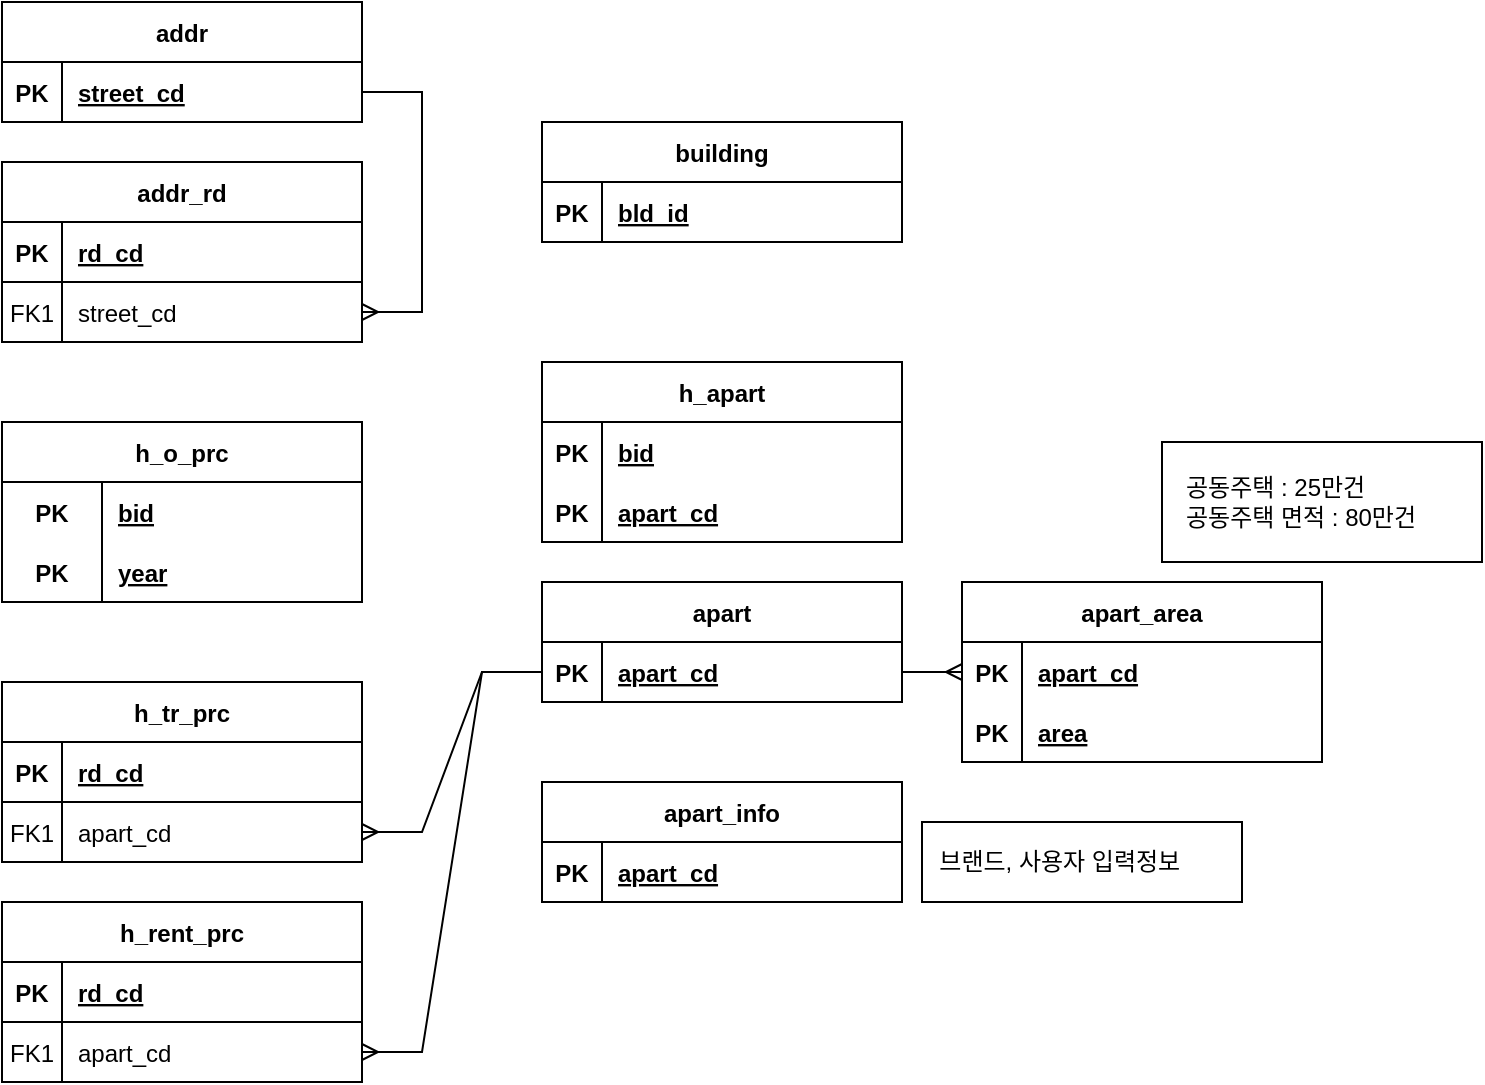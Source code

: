 <mxfile version="20.8.20" type="github">
  <diagram id="R2lEEEUBdFMjLlhIrx00" name="Page-1">
    <mxGraphModel dx="1432" dy="1274" grid="1" gridSize="10" guides="1" tooltips="1" connect="1" arrows="1" fold="1" page="1" pageScale="1" pageWidth="850" pageHeight="1100" math="0" shadow="0" extFonts="Permanent Marker^https://fonts.googleapis.com/css?family=Permanent+Marker">
      <root>
        <mxCell id="0" />
        <mxCell id="1" parent="0" />
        <mxCell id="-ggHHV8EM3TXK7Dv3C-z-1" value="addr" style="shape=table;startSize=30;container=1;collapsible=1;childLayout=tableLayout;fixedRows=1;rowLines=0;fontStyle=1;align=center;resizeLast=1;" vertex="1" parent="1">
          <mxGeometry x="60" y="60" width="180" height="60" as="geometry" />
        </mxCell>
        <mxCell id="-ggHHV8EM3TXK7Dv3C-z-2" value="" style="shape=tableRow;horizontal=0;startSize=0;swimlaneHead=0;swimlaneBody=0;fillColor=none;collapsible=0;dropTarget=0;points=[[0,0.5],[1,0.5]];portConstraint=eastwest;top=0;left=0;right=0;bottom=1;" vertex="1" parent="-ggHHV8EM3TXK7Dv3C-z-1">
          <mxGeometry y="30" width="180" height="30" as="geometry" />
        </mxCell>
        <mxCell id="-ggHHV8EM3TXK7Dv3C-z-3" value="PK" style="shape=partialRectangle;connectable=0;fillColor=none;top=0;left=0;bottom=0;right=0;fontStyle=1;overflow=hidden;" vertex="1" parent="-ggHHV8EM3TXK7Dv3C-z-2">
          <mxGeometry width="30" height="30" as="geometry">
            <mxRectangle width="30" height="30" as="alternateBounds" />
          </mxGeometry>
        </mxCell>
        <mxCell id="-ggHHV8EM3TXK7Dv3C-z-4" value="street_cd" style="shape=partialRectangle;connectable=0;fillColor=none;top=0;left=0;bottom=0;right=0;align=left;spacingLeft=6;fontStyle=5;overflow=hidden;" vertex="1" parent="-ggHHV8EM3TXK7Dv3C-z-2">
          <mxGeometry x="30" width="150" height="30" as="geometry">
            <mxRectangle width="150" height="30" as="alternateBounds" />
          </mxGeometry>
        </mxCell>
        <mxCell id="-ggHHV8EM3TXK7Dv3C-z-18" value="addr_rd" style="shape=table;startSize=30;container=1;collapsible=1;childLayout=tableLayout;fixedRows=1;rowLines=0;fontStyle=1;align=center;resizeLast=1;" vertex="1" parent="1">
          <mxGeometry x="60" y="140" width="180" height="90" as="geometry" />
        </mxCell>
        <mxCell id="-ggHHV8EM3TXK7Dv3C-z-19" value="" style="shape=partialRectangle;collapsible=0;dropTarget=0;pointerEvents=0;fillColor=none;points=[[0,0.5],[1,0.5]];portConstraint=eastwest;top=0;left=0;right=0;bottom=1;" vertex="1" parent="-ggHHV8EM3TXK7Dv3C-z-18">
          <mxGeometry y="30" width="180" height="30" as="geometry" />
        </mxCell>
        <mxCell id="-ggHHV8EM3TXK7Dv3C-z-20" value="PK" style="shape=partialRectangle;overflow=hidden;connectable=0;fillColor=none;top=0;left=0;bottom=0;right=0;fontStyle=1;" vertex="1" parent="-ggHHV8EM3TXK7Dv3C-z-19">
          <mxGeometry width="30" height="30" as="geometry">
            <mxRectangle width="30" height="30" as="alternateBounds" />
          </mxGeometry>
        </mxCell>
        <mxCell id="-ggHHV8EM3TXK7Dv3C-z-21" value="rd_cd" style="shape=partialRectangle;overflow=hidden;connectable=0;fillColor=none;top=0;left=0;bottom=0;right=0;align=left;spacingLeft=6;fontStyle=5;" vertex="1" parent="-ggHHV8EM3TXK7Dv3C-z-19">
          <mxGeometry x="30" width="150" height="30" as="geometry">
            <mxRectangle width="150" height="30" as="alternateBounds" />
          </mxGeometry>
        </mxCell>
        <mxCell id="-ggHHV8EM3TXK7Dv3C-z-22" value="" style="shape=partialRectangle;collapsible=0;dropTarget=0;pointerEvents=0;fillColor=none;points=[[0,0.5],[1,0.5]];portConstraint=eastwest;top=0;left=0;right=0;bottom=0;" vertex="1" parent="-ggHHV8EM3TXK7Dv3C-z-18">
          <mxGeometry y="60" width="180" height="30" as="geometry" />
        </mxCell>
        <mxCell id="-ggHHV8EM3TXK7Dv3C-z-23" value="FK1" style="shape=partialRectangle;overflow=hidden;connectable=0;fillColor=none;top=0;left=0;bottom=0;right=0;" vertex="1" parent="-ggHHV8EM3TXK7Dv3C-z-22">
          <mxGeometry width="30" height="30" as="geometry">
            <mxRectangle width="30" height="30" as="alternateBounds" />
          </mxGeometry>
        </mxCell>
        <mxCell id="-ggHHV8EM3TXK7Dv3C-z-24" value="street_cd" style="shape=partialRectangle;overflow=hidden;connectable=0;fillColor=none;top=0;left=0;bottom=0;right=0;align=left;spacingLeft=6;" vertex="1" parent="-ggHHV8EM3TXK7Dv3C-z-22">
          <mxGeometry x="30" width="150" height="30" as="geometry">
            <mxRectangle width="150" height="30" as="alternateBounds" />
          </mxGeometry>
        </mxCell>
        <mxCell id="-ggHHV8EM3TXK7Dv3C-z-31" value="" style="edgeStyle=entityRelationEdgeStyle;fontSize=12;html=1;endArrow=ERmany;rounded=0;" edge="1" parent="1" source="-ggHHV8EM3TXK7Dv3C-z-2" target="-ggHHV8EM3TXK7Dv3C-z-22">
          <mxGeometry width="100" height="100" relative="1" as="geometry">
            <mxPoint x="340" y="350" as="sourcePoint" />
            <mxPoint x="440" y="250" as="targetPoint" />
          </mxGeometry>
        </mxCell>
        <mxCell id="-ggHHV8EM3TXK7Dv3C-z-61" value="building" style="shape=table;startSize=30;container=1;collapsible=1;childLayout=tableLayout;fixedRows=1;rowLines=0;fontStyle=1;align=center;resizeLast=1;" vertex="1" parent="1">
          <mxGeometry x="330" y="120" width="180" height="60" as="geometry" />
        </mxCell>
        <mxCell id="-ggHHV8EM3TXK7Dv3C-z-62" value="" style="shape=tableRow;horizontal=0;startSize=0;swimlaneHead=0;swimlaneBody=0;fillColor=none;collapsible=0;dropTarget=0;points=[[0,0.5],[1,0.5]];portConstraint=eastwest;top=0;left=0;right=0;bottom=1;" vertex="1" parent="-ggHHV8EM3TXK7Dv3C-z-61">
          <mxGeometry y="30" width="180" height="30" as="geometry" />
        </mxCell>
        <mxCell id="-ggHHV8EM3TXK7Dv3C-z-63" value="PK" style="shape=partialRectangle;connectable=0;fillColor=none;top=0;left=0;bottom=0;right=0;fontStyle=1;overflow=hidden;" vertex="1" parent="-ggHHV8EM3TXK7Dv3C-z-62">
          <mxGeometry width="30" height="30" as="geometry">
            <mxRectangle width="30" height="30" as="alternateBounds" />
          </mxGeometry>
        </mxCell>
        <mxCell id="-ggHHV8EM3TXK7Dv3C-z-64" value="bld_id" style="shape=partialRectangle;connectable=0;fillColor=none;top=0;left=0;bottom=0;right=0;align=left;spacingLeft=6;fontStyle=5;overflow=hidden;" vertex="1" parent="-ggHHV8EM3TXK7Dv3C-z-62">
          <mxGeometry x="30" width="150" height="30" as="geometry">
            <mxRectangle width="150" height="30" as="alternateBounds" />
          </mxGeometry>
        </mxCell>
        <mxCell id="-ggHHV8EM3TXK7Dv3C-z-76" value="h_o_prc" style="shape=table;startSize=30;container=1;collapsible=1;childLayout=tableLayout;fixedRows=1;rowLines=0;fontStyle=1;align=center;resizeLast=1;" vertex="1" parent="1">
          <mxGeometry x="60" y="270" width="180" height="90" as="geometry" />
        </mxCell>
        <mxCell id="-ggHHV8EM3TXK7Dv3C-z-77" value="" style="shape=tableRow;horizontal=0;startSize=0;swimlaneHead=0;swimlaneBody=0;fillColor=none;collapsible=0;dropTarget=0;points=[[0,0.5],[1,0.5]];portConstraint=eastwest;top=0;left=0;right=0;bottom=0;" vertex="1" parent="-ggHHV8EM3TXK7Dv3C-z-76">
          <mxGeometry y="30" width="180" height="30" as="geometry" />
        </mxCell>
        <mxCell id="-ggHHV8EM3TXK7Dv3C-z-78" value="PK" style="shape=partialRectangle;connectable=0;fillColor=none;top=0;left=0;bottom=0;right=0;fontStyle=1;overflow=hidden;" vertex="1" parent="-ggHHV8EM3TXK7Dv3C-z-77">
          <mxGeometry width="50" height="30" as="geometry">
            <mxRectangle width="50" height="30" as="alternateBounds" />
          </mxGeometry>
        </mxCell>
        <mxCell id="-ggHHV8EM3TXK7Dv3C-z-79" value="bid" style="shape=partialRectangle;connectable=0;fillColor=none;top=0;left=0;bottom=0;right=0;align=left;spacingLeft=6;fontStyle=5;overflow=hidden;" vertex="1" parent="-ggHHV8EM3TXK7Dv3C-z-77">
          <mxGeometry x="50" width="130" height="30" as="geometry">
            <mxRectangle width="130" height="30" as="alternateBounds" />
          </mxGeometry>
        </mxCell>
        <mxCell id="-ggHHV8EM3TXK7Dv3C-z-80" value="" style="shape=tableRow;horizontal=0;startSize=0;swimlaneHead=0;swimlaneBody=0;fillColor=none;collapsible=0;dropTarget=0;points=[[0,0.5],[1,0.5]];portConstraint=eastwest;top=0;left=0;right=0;bottom=1;" vertex="1" parent="-ggHHV8EM3TXK7Dv3C-z-76">
          <mxGeometry y="60" width="180" height="30" as="geometry" />
        </mxCell>
        <mxCell id="-ggHHV8EM3TXK7Dv3C-z-81" value="PK" style="shape=partialRectangle;connectable=0;fillColor=none;top=0;left=0;bottom=0;right=0;fontStyle=1;overflow=hidden;" vertex="1" parent="-ggHHV8EM3TXK7Dv3C-z-80">
          <mxGeometry width="50" height="30" as="geometry">
            <mxRectangle width="50" height="30" as="alternateBounds" />
          </mxGeometry>
        </mxCell>
        <mxCell id="-ggHHV8EM3TXK7Dv3C-z-82" value="year" style="shape=partialRectangle;connectable=0;fillColor=none;top=0;left=0;bottom=0;right=0;align=left;spacingLeft=6;fontStyle=5;overflow=hidden;" vertex="1" parent="-ggHHV8EM3TXK7Dv3C-z-80">
          <mxGeometry x="50" width="130" height="30" as="geometry">
            <mxRectangle width="130" height="30" as="alternateBounds" />
          </mxGeometry>
        </mxCell>
        <mxCell id="-ggHHV8EM3TXK7Dv3C-z-97" value="h_apart" style="shape=table;startSize=30;container=1;collapsible=1;childLayout=tableLayout;fixedRows=1;rowLines=0;fontStyle=1;align=center;resizeLast=1;" vertex="1" parent="1">
          <mxGeometry x="330" y="240" width="180" height="90" as="geometry" />
        </mxCell>
        <mxCell id="-ggHHV8EM3TXK7Dv3C-z-98" value="" style="shape=tableRow;horizontal=0;startSize=0;swimlaneHead=0;swimlaneBody=0;fillColor=none;collapsible=0;dropTarget=0;points=[[0,0.5],[1,0.5]];portConstraint=eastwest;top=0;left=0;right=0;bottom=0;" vertex="1" parent="-ggHHV8EM3TXK7Dv3C-z-97">
          <mxGeometry y="30" width="180" height="30" as="geometry" />
        </mxCell>
        <mxCell id="-ggHHV8EM3TXK7Dv3C-z-99" value="PK" style="shape=partialRectangle;connectable=0;fillColor=none;top=0;left=0;bottom=0;right=0;fontStyle=1;overflow=hidden;" vertex="1" parent="-ggHHV8EM3TXK7Dv3C-z-98">
          <mxGeometry width="30" height="30" as="geometry">
            <mxRectangle width="30" height="30" as="alternateBounds" />
          </mxGeometry>
        </mxCell>
        <mxCell id="-ggHHV8EM3TXK7Dv3C-z-100" value="bid" style="shape=partialRectangle;connectable=0;fillColor=none;top=0;left=0;bottom=0;right=0;align=left;spacingLeft=6;fontStyle=5;overflow=hidden;" vertex="1" parent="-ggHHV8EM3TXK7Dv3C-z-98">
          <mxGeometry x="30" width="150" height="30" as="geometry">
            <mxRectangle width="150" height="30" as="alternateBounds" />
          </mxGeometry>
        </mxCell>
        <mxCell id="-ggHHV8EM3TXK7Dv3C-z-101" value="" style="shape=tableRow;horizontal=0;startSize=0;swimlaneHead=0;swimlaneBody=0;fillColor=none;collapsible=0;dropTarget=0;points=[[0,0.5],[1,0.5]];portConstraint=eastwest;top=0;left=0;right=0;bottom=1;" vertex="1" parent="-ggHHV8EM3TXK7Dv3C-z-97">
          <mxGeometry y="60" width="180" height="30" as="geometry" />
        </mxCell>
        <mxCell id="-ggHHV8EM3TXK7Dv3C-z-102" value="PK" style="shape=partialRectangle;connectable=0;fillColor=none;top=0;left=0;bottom=0;right=0;fontStyle=1;overflow=hidden;" vertex="1" parent="-ggHHV8EM3TXK7Dv3C-z-101">
          <mxGeometry width="30" height="30" as="geometry">
            <mxRectangle width="30" height="30" as="alternateBounds" />
          </mxGeometry>
        </mxCell>
        <mxCell id="-ggHHV8EM3TXK7Dv3C-z-103" value="apart_cd" style="shape=partialRectangle;connectable=0;fillColor=none;top=0;left=0;bottom=0;right=0;align=left;spacingLeft=6;fontStyle=5;overflow=hidden;" vertex="1" parent="-ggHHV8EM3TXK7Dv3C-z-101">
          <mxGeometry x="30" width="150" height="30" as="geometry">
            <mxRectangle width="150" height="30" as="alternateBounds" />
          </mxGeometry>
        </mxCell>
        <mxCell id="-ggHHV8EM3TXK7Dv3C-z-111" value="apart" style="shape=table;startSize=30;container=1;collapsible=1;childLayout=tableLayout;fixedRows=1;rowLines=0;fontStyle=1;align=center;resizeLast=1;" vertex="1" parent="1">
          <mxGeometry x="330" y="350" width="180" height="60" as="geometry" />
        </mxCell>
        <mxCell id="-ggHHV8EM3TXK7Dv3C-z-112" value="" style="shape=tableRow;horizontal=0;startSize=0;swimlaneHead=0;swimlaneBody=0;fillColor=none;collapsible=0;dropTarget=0;points=[[0,0.5],[1,0.5]];portConstraint=eastwest;top=0;left=0;right=0;bottom=1;" vertex="1" parent="-ggHHV8EM3TXK7Dv3C-z-111">
          <mxGeometry y="30" width="180" height="30" as="geometry" />
        </mxCell>
        <mxCell id="-ggHHV8EM3TXK7Dv3C-z-113" value="PK" style="shape=partialRectangle;connectable=0;fillColor=none;top=0;left=0;bottom=0;right=0;fontStyle=1;overflow=hidden;" vertex="1" parent="-ggHHV8EM3TXK7Dv3C-z-112">
          <mxGeometry width="30" height="30" as="geometry">
            <mxRectangle width="30" height="30" as="alternateBounds" />
          </mxGeometry>
        </mxCell>
        <mxCell id="-ggHHV8EM3TXK7Dv3C-z-114" value="apart_cd" style="shape=partialRectangle;connectable=0;fillColor=none;top=0;left=0;bottom=0;right=0;align=left;spacingLeft=6;fontStyle=5;overflow=hidden;" vertex="1" parent="-ggHHV8EM3TXK7Dv3C-z-112">
          <mxGeometry x="30" width="150" height="30" as="geometry">
            <mxRectangle width="150" height="30" as="alternateBounds" />
          </mxGeometry>
        </mxCell>
        <mxCell id="-ggHHV8EM3TXK7Dv3C-z-115" value="h_tr_prc" style="shape=table;startSize=30;container=1;collapsible=1;childLayout=tableLayout;fixedRows=1;rowLines=0;fontStyle=1;align=center;resizeLast=1;" vertex="1" parent="1">
          <mxGeometry x="60" y="400" width="180" height="90" as="geometry" />
        </mxCell>
        <mxCell id="-ggHHV8EM3TXK7Dv3C-z-116" value="" style="shape=partialRectangle;collapsible=0;dropTarget=0;pointerEvents=0;fillColor=none;points=[[0,0.5],[1,0.5]];portConstraint=eastwest;top=0;left=0;right=0;bottom=1;" vertex="1" parent="-ggHHV8EM3TXK7Dv3C-z-115">
          <mxGeometry y="30" width="180" height="30" as="geometry" />
        </mxCell>
        <mxCell id="-ggHHV8EM3TXK7Dv3C-z-117" value="PK" style="shape=partialRectangle;overflow=hidden;connectable=0;fillColor=none;top=0;left=0;bottom=0;right=0;fontStyle=1;" vertex="1" parent="-ggHHV8EM3TXK7Dv3C-z-116">
          <mxGeometry width="30" height="30" as="geometry">
            <mxRectangle width="30" height="30" as="alternateBounds" />
          </mxGeometry>
        </mxCell>
        <mxCell id="-ggHHV8EM3TXK7Dv3C-z-118" value="rd_cd" style="shape=partialRectangle;overflow=hidden;connectable=0;fillColor=none;top=0;left=0;bottom=0;right=0;align=left;spacingLeft=6;fontStyle=5;" vertex="1" parent="-ggHHV8EM3TXK7Dv3C-z-116">
          <mxGeometry x="30" width="150" height="30" as="geometry">
            <mxRectangle width="150" height="30" as="alternateBounds" />
          </mxGeometry>
        </mxCell>
        <mxCell id="-ggHHV8EM3TXK7Dv3C-z-119" value="" style="shape=partialRectangle;collapsible=0;dropTarget=0;pointerEvents=0;fillColor=none;points=[[0,0.5],[1,0.5]];portConstraint=eastwest;top=0;left=0;right=0;bottom=0;" vertex="1" parent="-ggHHV8EM3TXK7Dv3C-z-115">
          <mxGeometry y="60" width="180" height="30" as="geometry" />
        </mxCell>
        <mxCell id="-ggHHV8EM3TXK7Dv3C-z-120" value="FK1" style="shape=partialRectangle;overflow=hidden;connectable=0;fillColor=none;top=0;left=0;bottom=0;right=0;" vertex="1" parent="-ggHHV8EM3TXK7Dv3C-z-119">
          <mxGeometry width="30" height="30" as="geometry">
            <mxRectangle width="30" height="30" as="alternateBounds" />
          </mxGeometry>
        </mxCell>
        <mxCell id="-ggHHV8EM3TXK7Dv3C-z-121" value="apart_cd" style="shape=partialRectangle;overflow=hidden;connectable=0;fillColor=none;top=0;left=0;bottom=0;right=0;align=left;spacingLeft=6;" vertex="1" parent="-ggHHV8EM3TXK7Dv3C-z-119">
          <mxGeometry x="30" width="150" height="30" as="geometry">
            <mxRectangle width="150" height="30" as="alternateBounds" />
          </mxGeometry>
        </mxCell>
        <mxCell id="-ggHHV8EM3TXK7Dv3C-z-122" value="h_rent_prc" style="shape=table;startSize=30;container=1;collapsible=1;childLayout=tableLayout;fixedRows=1;rowLines=0;fontStyle=1;align=center;resizeLast=1;" vertex="1" parent="1">
          <mxGeometry x="60" y="510" width="180" height="90" as="geometry" />
        </mxCell>
        <mxCell id="-ggHHV8EM3TXK7Dv3C-z-123" value="" style="shape=partialRectangle;collapsible=0;dropTarget=0;pointerEvents=0;fillColor=none;points=[[0,0.5],[1,0.5]];portConstraint=eastwest;top=0;left=0;right=0;bottom=1;" vertex="1" parent="-ggHHV8EM3TXK7Dv3C-z-122">
          <mxGeometry y="30" width="180" height="30" as="geometry" />
        </mxCell>
        <mxCell id="-ggHHV8EM3TXK7Dv3C-z-124" value="PK" style="shape=partialRectangle;overflow=hidden;connectable=0;fillColor=none;top=0;left=0;bottom=0;right=0;fontStyle=1;" vertex="1" parent="-ggHHV8EM3TXK7Dv3C-z-123">
          <mxGeometry width="30" height="30" as="geometry">
            <mxRectangle width="30" height="30" as="alternateBounds" />
          </mxGeometry>
        </mxCell>
        <mxCell id="-ggHHV8EM3TXK7Dv3C-z-125" value="rd_cd" style="shape=partialRectangle;overflow=hidden;connectable=0;fillColor=none;top=0;left=0;bottom=0;right=0;align=left;spacingLeft=6;fontStyle=5;" vertex="1" parent="-ggHHV8EM3TXK7Dv3C-z-123">
          <mxGeometry x="30" width="150" height="30" as="geometry">
            <mxRectangle width="150" height="30" as="alternateBounds" />
          </mxGeometry>
        </mxCell>
        <mxCell id="-ggHHV8EM3TXK7Dv3C-z-126" value="" style="shape=partialRectangle;collapsible=0;dropTarget=0;pointerEvents=0;fillColor=none;points=[[0,0.5],[1,0.5]];portConstraint=eastwest;top=0;left=0;right=0;bottom=0;" vertex="1" parent="-ggHHV8EM3TXK7Dv3C-z-122">
          <mxGeometry y="60" width="180" height="30" as="geometry" />
        </mxCell>
        <mxCell id="-ggHHV8EM3TXK7Dv3C-z-127" value="FK1" style="shape=partialRectangle;overflow=hidden;connectable=0;fillColor=none;top=0;left=0;bottom=0;right=0;" vertex="1" parent="-ggHHV8EM3TXK7Dv3C-z-126">
          <mxGeometry width="30" height="30" as="geometry">
            <mxRectangle width="30" height="30" as="alternateBounds" />
          </mxGeometry>
        </mxCell>
        <mxCell id="-ggHHV8EM3TXK7Dv3C-z-128" value="apart_cd" style="shape=partialRectangle;overflow=hidden;connectable=0;fillColor=none;top=0;left=0;bottom=0;right=0;align=left;spacingLeft=6;" vertex="1" parent="-ggHHV8EM3TXK7Dv3C-z-126">
          <mxGeometry x="30" width="150" height="30" as="geometry">
            <mxRectangle width="150" height="30" as="alternateBounds" />
          </mxGeometry>
        </mxCell>
        <mxCell id="-ggHHV8EM3TXK7Dv3C-z-130" value="" style="edgeStyle=entityRelationEdgeStyle;fontSize=12;html=1;endArrow=ERmany;rounded=0;entryX=1;entryY=0.5;entryDx=0;entryDy=0;" edge="1" parent="1" source="-ggHHV8EM3TXK7Dv3C-z-112" target="-ggHHV8EM3TXK7Dv3C-z-119">
          <mxGeometry width="100" height="100" relative="1" as="geometry">
            <mxPoint x="370" y="700" as="sourcePoint" />
            <mxPoint x="470" y="600" as="targetPoint" />
          </mxGeometry>
        </mxCell>
        <mxCell id="-ggHHV8EM3TXK7Dv3C-z-131" value="" style="edgeStyle=entityRelationEdgeStyle;fontSize=12;html=1;endArrow=ERmany;rounded=0;exitX=0;exitY=0.5;exitDx=0;exitDy=0;entryX=1;entryY=0.5;entryDx=0;entryDy=0;" edge="1" parent="1" source="-ggHHV8EM3TXK7Dv3C-z-112" target="-ggHHV8EM3TXK7Dv3C-z-126">
          <mxGeometry width="100" height="100" relative="1" as="geometry">
            <mxPoint x="370" y="700" as="sourcePoint" />
            <mxPoint x="470" y="600" as="targetPoint" />
          </mxGeometry>
        </mxCell>
        <mxCell id="-ggHHV8EM3TXK7Dv3C-z-132" value="&amp;nbsp; &amp;nbsp;공동주택 : 25만건&lt;br&gt;&amp;nbsp; &amp;nbsp;공동주택 면적 : 80만건" style="rounded=0;whiteSpace=wrap;html=1;align=left;" vertex="1" parent="1">
          <mxGeometry x="640" y="280" width="160" height="60" as="geometry" />
        </mxCell>
        <mxCell id="-ggHHV8EM3TXK7Dv3C-z-133" value="apart_area" style="shape=table;startSize=30;container=1;collapsible=1;childLayout=tableLayout;fixedRows=1;rowLines=0;fontStyle=1;align=center;resizeLast=1;" vertex="1" parent="1">
          <mxGeometry x="540" y="350" width="180" height="90" as="geometry" />
        </mxCell>
        <mxCell id="-ggHHV8EM3TXK7Dv3C-z-134" value="" style="shape=tableRow;horizontal=0;startSize=0;swimlaneHead=0;swimlaneBody=0;fillColor=none;collapsible=0;dropTarget=0;points=[[0,0.5],[1,0.5]];portConstraint=eastwest;top=0;left=0;right=0;bottom=0;" vertex="1" parent="-ggHHV8EM3TXK7Dv3C-z-133">
          <mxGeometry y="30" width="180" height="30" as="geometry" />
        </mxCell>
        <mxCell id="-ggHHV8EM3TXK7Dv3C-z-135" value="PK" style="shape=partialRectangle;connectable=0;fillColor=none;top=0;left=0;bottom=0;right=0;fontStyle=1;overflow=hidden;" vertex="1" parent="-ggHHV8EM3TXK7Dv3C-z-134">
          <mxGeometry width="30" height="30" as="geometry">
            <mxRectangle width="30" height="30" as="alternateBounds" />
          </mxGeometry>
        </mxCell>
        <mxCell id="-ggHHV8EM3TXK7Dv3C-z-136" value="apart_cd" style="shape=partialRectangle;connectable=0;fillColor=none;top=0;left=0;bottom=0;right=0;align=left;spacingLeft=6;fontStyle=5;overflow=hidden;" vertex="1" parent="-ggHHV8EM3TXK7Dv3C-z-134">
          <mxGeometry x="30" width="150" height="30" as="geometry">
            <mxRectangle width="150" height="30" as="alternateBounds" />
          </mxGeometry>
        </mxCell>
        <mxCell id="-ggHHV8EM3TXK7Dv3C-z-137" value="" style="shape=tableRow;horizontal=0;startSize=0;swimlaneHead=0;swimlaneBody=0;fillColor=none;collapsible=0;dropTarget=0;points=[[0,0.5],[1,0.5]];portConstraint=eastwest;top=0;left=0;right=0;bottom=1;" vertex="1" parent="-ggHHV8EM3TXK7Dv3C-z-133">
          <mxGeometry y="60" width="180" height="30" as="geometry" />
        </mxCell>
        <mxCell id="-ggHHV8EM3TXK7Dv3C-z-138" value="PK" style="shape=partialRectangle;connectable=0;fillColor=none;top=0;left=0;bottom=0;right=0;fontStyle=1;overflow=hidden;" vertex="1" parent="-ggHHV8EM3TXK7Dv3C-z-137">
          <mxGeometry width="30" height="30" as="geometry">
            <mxRectangle width="30" height="30" as="alternateBounds" />
          </mxGeometry>
        </mxCell>
        <mxCell id="-ggHHV8EM3TXK7Dv3C-z-139" value="area" style="shape=partialRectangle;connectable=0;fillColor=none;top=0;left=0;bottom=0;right=0;align=left;spacingLeft=6;fontStyle=5;overflow=hidden;" vertex="1" parent="-ggHHV8EM3TXK7Dv3C-z-137">
          <mxGeometry x="30" width="150" height="30" as="geometry">
            <mxRectangle width="150" height="30" as="alternateBounds" />
          </mxGeometry>
        </mxCell>
        <mxCell id="-ggHHV8EM3TXK7Dv3C-z-140" value="" style="edgeStyle=entityRelationEdgeStyle;fontSize=12;html=1;endArrow=ERmany;rounded=0;exitX=1;exitY=0.5;exitDx=0;exitDy=0;" edge="1" parent="1" source="-ggHHV8EM3TXK7Dv3C-z-112" target="-ggHHV8EM3TXK7Dv3C-z-134">
          <mxGeometry width="100" height="100" relative="1" as="geometry">
            <mxPoint x="370" y="680" as="sourcePoint" />
            <mxPoint x="470" y="580" as="targetPoint" />
          </mxGeometry>
        </mxCell>
        <mxCell id="-ggHHV8EM3TXK7Dv3C-z-141" value="apart_info" style="shape=table;startSize=30;container=1;collapsible=1;childLayout=tableLayout;fixedRows=1;rowLines=0;fontStyle=1;align=center;resizeLast=1;" vertex="1" parent="1">
          <mxGeometry x="330" y="450" width="180" height="60" as="geometry" />
        </mxCell>
        <mxCell id="-ggHHV8EM3TXK7Dv3C-z-142" value="" style="shape=tableRow;horizontal=0;startSize=0;swimlaneHead=0;swimlaneBody=0;fillColor=none;collapsible=0;dropTarget=0;points=[[0,0.5],[1,0.5]];portConstraint=eastwest;top=0;left=0;right=0;bottom=1;" vertex="1" parent="-ggHHV8EM3TXK7Dv3C-z-141">
          <mxGeometry y="30" width="180" height="30" as="geometry" />
        </mxCell>
        <mxCell id="-ggHHV8EM3TXK7Dv3C-z-143" value="PK" style="shape=partialRectangle;connectable=0;fillColor=none;top=0;left=0;bottom=0;right=0;fontStyle=1;overflow=hidden;" vertex="1" parent="-ggHHV8EM3TXK7Dv3C-z-142">
          <mxGeometry width="30" height="30" as="geometry">
            <mxRectangle width="30" height="30" as="alternateBounds" />
          </mxGeometry>
        </mxCell>
        <mxCell id="-ggHHV8EM3TXK7Dv3C-z-144" value="apart_cd" style="shape=partialRectangle;connectable=0;fillColor=none;top=0;left=0;bottom=0;right=0;align=left;spacingLeft=6;fontStyle=5;overflow=hidden;" vertex="1" parent="-ggHHV8EM3TXK7Dv3C-z-142">
          <mxGeometry x="30" width="150" height="30" as="geometry">
            <mxRectangle width="150" height="30" as="alternateBounds" />
          </mxGeometry>
        </mxCell>
        <mxCell id="-ggHHV8EM3TXK7Dv3C-z-145" value="&amp;nbsp; 브랜드, 사용자 입력정보" style="rounded=0;whiteSpace=wrap;html=1;align=left;" vertex="1" parent="1">
          <mxGeometry x="520" y="470" width="160" height="40" as="geometry" />
        </mxCell>
      </root>
    </mxGraphModel>
  </diagram>
</mxfile>
